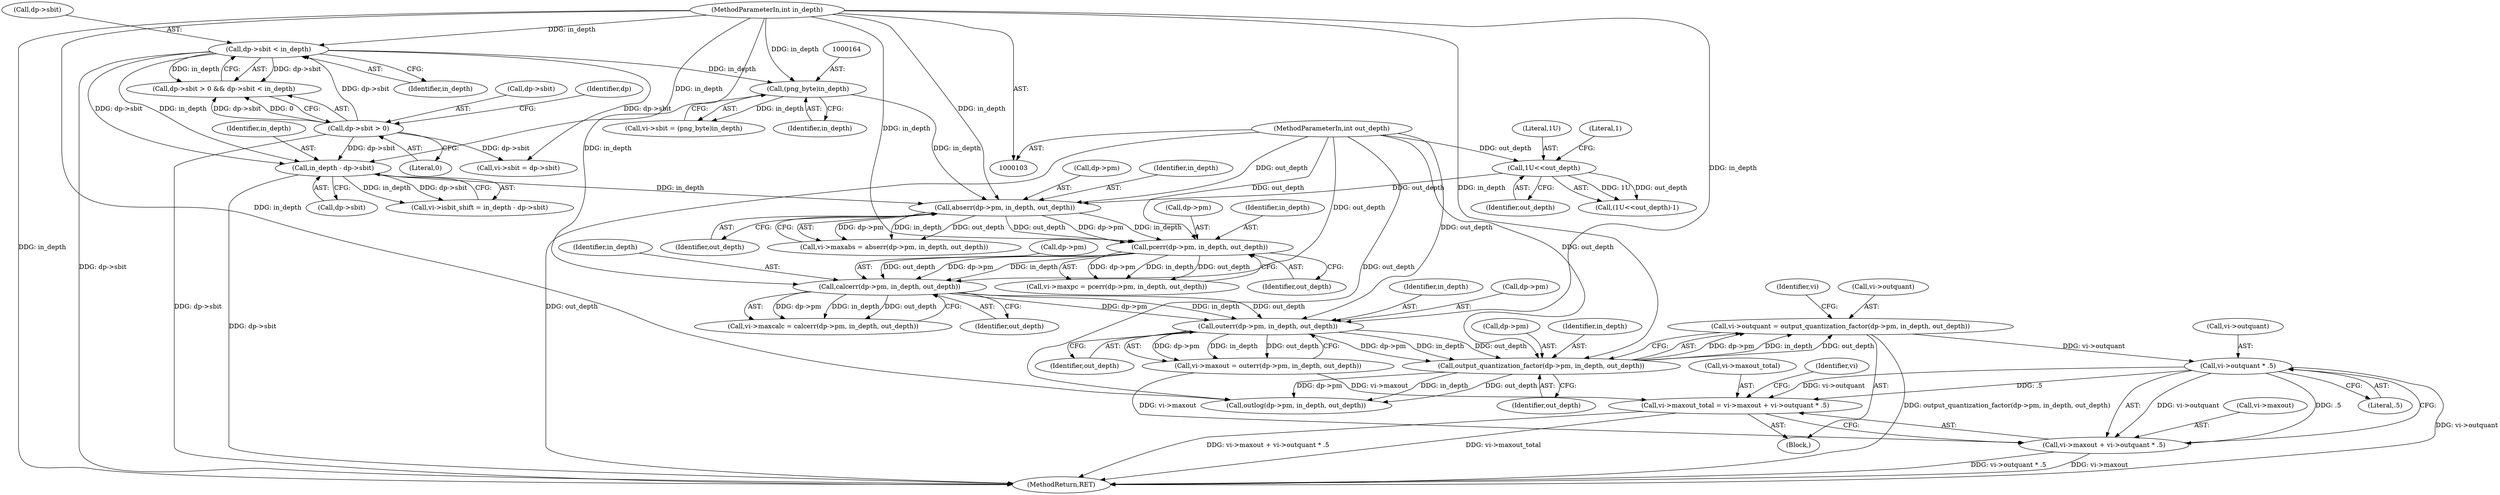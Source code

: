 digraph "1_Android_9d4853418ab2f754c2b63e091c29c5529b8b86ca_92@pointer" {
"1000269" [label="(Call,vi->outquant = output_quantization_factor(dp->pm, in_depth, out_depth))"];
"1000273" [label="(Call,output_quantization_factor(dp->pm, in_depth, out_depth))"];
"1000263" [label="(Call,outerr(dp->pm, in_depth, out_depth))"];
"1000253" [label="(Call,calcerr(dp->pm, in_depth, out_depth))"];
"1000243" [label="(Call,pcerr(dp->pm, in_depth, out_depth))"];
"1000233" [label="(Call,abserr(dp->pm, in_depth, out_depth))"];
"1000152" [label="(Call,in_depth - dp->sbit)"];
"1000135" [label="(Call,dp->sbit < in_depth)"];
"1000130" [label="(Call,dp->sbit > 0)"];
"1000107" [label="(MethodParameterIn,int in_depth)"];
"1000163" [label="(Call,(png_byte)in_depth)"];
"1000114" [label="(Call,1U<<out_depth)"];
"1000108" [label="(MethodParameterIn,int out_depth)"];
"1000287" [label="(Call,vi->outquant * .5)"];
"1000279" [label="(Call,vi->maxout_total = vi->maxout + vi->outquant * .5)"];
"1000283" [label="(Call,vi->maxout + vi->outquant * .5)"];
"1000154" [label="(Call,dp->sbit)"];
"1000268" [label="(Identifier,out_depth)"];
"1000135" [label="(Call,dp->sbit < in_depth)"];
"1000287" [label="(Call,vi->outquant * .5)"];
"1000269" [label="(Call,vi->outquant = output_quantization_factor(dp->pm, in_depth, out_depth))"];
"1000148" [label="(Call,vi->isbit_shift = in_depth - dp->sbit)"];
"1000254" [label="(Call,dp->pm)"];
"1000274" [label="(Call,dp->pm)"];
"1000280" [label="(Call,vi->maxout_total)"];
"1000234" [label="(Call,dp->pm)"];
"1000117" [label="(Literal,1)"];
"1000229" [label="(Call,vi->maxabs = abserr(dp->pm, in_depth, out_depth))"];
"1000249" [label="(Call,vi->maxcalc = calcerr(dp->pm, in_depth, out_depth))"];
"1000253" [label="(Call,calcerr(dp->pm, in_depth, out_depth))"];
"1000278" [label="(Identifier,out_depth)"];
"1000109" [label="(Block,)"];
"1000163" [label="(Call,(png_byte)in_depth)"];
"1000296" [label="(Call,outlog(dp->pm, in_depth, out_depth))"];
"1000294" [label="(Identifier,vi)"];
"1000139" [label="(Identifier,in_depth)"];
"1000113" [label="(Call,(1U<<out_depth)-1)"];
"1000108" [label="(MethodParameterIn,int out_depth)"];
"1000233" [label="(Call,abserr(dp->pm, in_depth, out_depth))"];
"1000270" [label="(Call,vi->outquant)"];
"1000237" [label="(Identifier,in_depth)"];
"1000277" [label="(Identifier,in_depth)"];
"1000152" [label="(Call,in_depth - dp->sbit)"];
"1000159" [label="(Call,vi->sbit = (png_byte)in_depth)"];
"1000239" [label="(Call,vi->maxpc = pcerr(dp->pm, in_depth, out_depth))"];
"1000259" [label="(Call,vi->maxout = outerr(dp->pm, in_depth, out_depth))"];
"1000257" [label="(Identifier,in_depth)"];
"1000284" [label="(Call,vi->maxout)"];
"1000267" [label="(Identifier,in_depth)"];
"1000244" [label="(Call,dp->pm)"];
"1000243" [label="(Call,pcerr(dp->pm, in_depth, out_depth))"];
"1000281" [label="(Identifier,vi)"];
"1000131" [label="(Call,dp->sbit)"];
"1000153" [label="(Identifier,in_depth)"];
"1000288" [label="(Call,vi->outquant)"];
"1000107" [label="(MethodParameterIn,int in_depth)"];
"1000248" [label="(Identifier,out_depth)"];
"1000116" [label="(Identifier,out_depth)"];
"1000264" [label="(Call,dp->pm)"];
"1000137" [label="(Identifier,dp)"];
"1000258" [label="(Identifier,out_depth)"];
"1000238" [label="(Identifier,out_depth)"];
"1000165" [label="(Identifier,in_depth)"];
"1000115" [label="(Literal,1U)"];
"1000291" [label="(Literal,.5)"];
"1000141" [label="(Call,vi->sbit = dp->sbit)"];
"1000114" [label="(Call,1U<<out_depth)"];
"1000273" [label="(Call,output_quantization_factor(dp->pm, in_depth, out_depth))"];
"1000247" [label="(Identifier,in_depth)"];
"1000283" [label="(Call,vi->maxout + vi->outquant * .5)"];
"1000263" [label="(Call,outerr(dp->pm, in_depth, out_depth))"];
"1000130" [label="(Call,dp->sbit > 0)"];
"1000136" [label="(Call,dp->sbit)"];
"1000129" [label="(Call,dp->sbit > 0 && dp->sbit < in_depth)"];
"1000134" [label="(Literal,0)"];
"1000279" [label="(Call,vi->maxout_total = vi->maxout + vi->outquant * .5)"];
"1000502" [label="(MethodReturn,RET)"];
"1000269" -> "1000109"  [label="AST: "];
"1000269" -> "1000273"  [label="CFG: "];
"1000270" -> "1000269"  [label="AST: "];
"1000273" -> "1000269"  [label="AST: "];
"1000281" -> "1000269"  [label="CFG: "];
"1000269" -> "1000502"  [label="DDG: output_quantization_factor(dp->pm, in_depth, out_depth)"];
"1000273" -> "1000269"  [label="DDG: dp->pm"];
"1000273" -> "1000269"  [label="DDG: in_depth"];
"1000273" -> "1000269"  [label="DDG: out_depth"];
"1000269" -> "1000287"  [label="DDG: vi->outquant"];
"1000273" -> "1000278"  [label="CFG: "];
"1000274" -> "1000273"  [label="AST: "];
"1000277" -> "1000273"  [label="AST: "];
"1000278" -> "1000273"  [label="AST: "];
"1000263" -> "1000273"  [label="DDG: dp->pm"];
"1000263" -> "1000273"  [label="DDG: in_depth"];
"1000263" -> "1000273"  [label="DDG: out_depth"];
"1000107" -> "1000273"  [label="DDG: in_depth"];
"1000108" -> "1000273"  [label="DDG: out_depth"];
"1000273" -> "1000296"  [label="DDG: dp->pm"];
"1000273" -> "1000296"  [label="DDG: in_depth"];
"1000273" -> "1000296"  [label="DDG: out_depth"];
"1000263" -> "1000259"  [label="AST: "];
"1000263" -> "1000268"  [label="CFG: "];
"1000264" -> "1000263"  [label="AST: "];
"1000267" -> "1000263"  [label="AST: "];
"1000268" -> "1000263"  [label="AST: "];
"1000259" -> "1000263"  [label="CFG: "];
"1000263" -> "1000259"  [label="DDG: dp->pm"];
"1000263" -> "1000259"  [label="DDG: in_depth"];
"1000263" -> "1000259"  [label="DDG: out_depth"];
"1000253" -> "1000263"  [label="DDG: dp->pm"];
"1000253" -> "1000263"  [label="DDG: in_depth"];
"1000253" -> "1000263"  [label="DDG: out_depth"];
"1000107" -> "1000263"  [label="DDG: in_depth"];
"1000108" -> "1000263"  [label="DDG: out_depth"];
"1000253" -> "1000249"  [label="AST: "];
"1000253" -> "1000258"  [label="CFG: "];
"1000254" -> "1000253"  [label="AST: "];
"1000257" -> "1000253"  [label="AST: "];
"1000258" -> "1000253"  [label="AST: "];
"1000249" -> "1000253"  [label="CFG: "];
"1000253" -> "1000249"  [label="DDG: dp->pm"];
"1000253" -> "1000249"  [label="DDG: in_depth"];
"1000253" -> "1000249"  [label="DDG: out_depth"];
"1000243" -> "1000253"  [label="DDG: dp->pm"];
"1000243" -> "1000253"  [label="DDG: in_depth"];
"1000243" -> "1000253"  [label="DDG: out_depth"];
"1000107" -> "1000253"  [label="DDG: in_depth"];
"1000108" -> "1000253"  [label="DDG: out_depth"];
"1000243" -> "1000239"  [label="AST: "];
"1000243" -> "1000248"  [label="CFG: "];
"1000244" -> "1000243"  [label="AST: "];
"1000247" -> "1000243"  [label="AST: "];
"1000248" -> "1000243"  [label="AST: "];
"1000239" -> "1000243"  [label="CFG: "];
"1000243" -> "1000239"  [label="DDG: dp->pm"];
"1000243" -> "1000239"  [label="DDG: in_depth"];
"1000243" -> "1000239"  [label="DDG: out_depth"];
"1000233" -> "1000243"  [label="DDG: dp->pm"];
"1000233" -> "1000243"  [label="DDG: in_depth"];
"1000233" -> "1000243"  [label="DDG: out_depth"];
"1000107" -> "1000243"  [label="DDG: in_depth"];
"1000108" -> "1000243"  [label="DDG: out_depth"];
"1000233" -> "1000229"  [label="AST: "];
"1000233" -> "1000238"  [label="CFG: "];
"1000234" -> "1000233"  [label="AST: "];
"1000237" -> "1000233"  [label="AST: "];
"1000238" -> "1000233"  [label="AST: "];
"1000229" -> "1000233"  [label="CFG: "];
"1000233" -> "1000229"  [label="DDG: dp->pm"];
"1000233" -> "1000229"  [label="DDG: in_depth"];
"1000233" -> "1000229"  [label="DDG: out_depth"];
"1000152" -> "1000233"  [label="DDG: in_depth"];
"1000163" -> "1000233"  [label="DDG: in_depth"];
"1000107" -> "1000233"  [label="DDG: in_depth"];
"1000114" -> "1000233"  [label="DDG: out_depth"];
"1000108" -> "1000233"  [label="DDG: out_depth"];
"1000152" -> "1000148"  [label="AST: "];
"1000152" -> "1000154"  [label="CFG: "];
"1000153" -> "1000152"  [label="AST: "];
"1000154" -> "1000152"  [label="AST: "];
"1000148" -> "1000152"  [label="CFG: "];
"1000152" -> "1000502"  [label="DDG: dp->sbit"];
"1000152" -> "1000148"  [label="DDG: in_depth"];
"1000152" -> "1000148"  [label="DDG: dp->sbit"];
"1000135" -> "1000152"  [label="DDG: in_depth"];
"1000135" -> "1000152"  [label="DDG: dp->sbit"];
"1000107" -> "1000152"  [label="DDG: in_depth"];
"1000130" -> "1000152"  [label="DDG: dp->sbit"];
"1000135" -> "1000129"  [label="AST: "];
"1000135" -> "1000139"  [label="CFG: "];
"1000136" -> "1000135"  [label="AST: "];
"1000139" -> "1000135"  [label="AST: "];
"1000129" -> "1000135"  [label="CFG: "];
"1000135" -> "1000502"  [label="DDG: dp->sbit"];
"1000135" -> "1000129"  [label="DDG: dp->sbit"];
"1000135" -> "1000129"  [label="DDG: in_depth"];
"1000130" -> "1000135"  [label="DDG: dp->sbit"];
"1000107" -> "1000135"  [label="DDG: in_depth"];
"1000135" -> "1000141"  [label="DDG: dp->sbit"];
"1000135" -> "1000163"  [label="DDG: in_depth"];
"1000130" -> "1000129"  [label="AST: "];
"1000130" -> "1000134"  [label="CFG: "];
"1000131" -> "1000130"  [label="AST: "];
"1000134" -> "1000130"  [label="AST: "];
"1000137" -> "1000130"  [label="CFG: "];
"1000129" -> "1000130"  [label="CFG: "];
"1000130" -> "1000502"  [label="DDG: dp->sbit"];
"1000130" -> "1000129"  [label="DDG: dp->sbit"];
"1000130" -> "1000129"  [label="DDG: 0"];
"1000130" -> "1000141"  [label="DDG: dp->sbit"];
"1000107" -> "1000103"  [label="AST: "];
"1000107" -> "1000502"  [label="DDG: in_depth"];
"1000107" -> "1000163"  [label="DDG: in_depth"];
"1000107" -> "1000296"  [label="DDG: in_depth"];
"1000163" -> "1000159"  [label="AST: "];
"1000163" -> "1000165"  [label="CFG: "];
"1000164" -> "1000163"  [label="AST: "];
"1000165" -> "1000163"  [label="AST: "];
"1000159" -> "1000163"  [label="CFG: "];
"1000163" -> "1000159"  [label="DDG: in_depth"];
"1000114" -> "1000113"  [label="AST: "];
"1000114" -> "1000116"  [label="CFG: "];
"1000115" -> "1000114"  [label="AST: "];
"1000116" -> "1000114"  [label="AST: "];
"1000117" -> "1000114"  [label="CFG: "];
"1000114" -> "1000113"  [label="DDG: 1U"];
"1000114" -> "1000113"  [label="DDG: out_depth"];
"1000108" -> "1000114"  [label="DDG: out_depth"];
"1000108" -> "1000103"  [label="AST: "];
"1000108" -> "1000502"  [label="DDG: out_depth"];
"1000108" -> "1000296"  [label="DDG: out_depth"];
"1000287" -> "1000283"  [label="AST: "];
"1000287" -> "1000291"  [label="CFG: "];
"1000288" -> "1000287"  [label="AST: "];
"1000291" -> "1000287"  [label="AST: "];
"1000283" -> "1000287"  [label="CFG: "];
"1000287" -> "1000502"  [label="DDG: vi->outquant"];
"1000287" -> "1000279"  [label="DDG: vi->outquant"];
"1000287" -> "1000279"  [label="DDG: .5"];
"1000287" -> "1000283"  [label="DDG: vi->outquant"];
"1000287" -> "1000283"  [label="DDG: .5"];
"1000279" -> "1000109"  [label="AST: "];
"1000279" -> "1000283"  [label="CFG: "];
"1000280" -> "1000279"  [label="AST: "];
"1000283" -> "1000279"  [label="AST: "];
"1000294" -> "1000279"  [label="CFG: "];
"1000279" -> "1000502"  [label="DDG: vi->maxout_total"];
"1000279" -> "1000502"  [label="DDG: vi->maxout + vi->outquant * .5"];
"1000259" -> "1000279"  [label="DDG: vi->maxout"];
"1000284" -> "1000283"  [label="AST: "];
"1000283" -> "1000502"  [label="DDG: vi->maxout"];
"1000283" -> "1000502"  [label="DDG: vi->outquant * .5"];
"1000259" -> "1000283"  [label="DDG: vi->maxout"];
}
